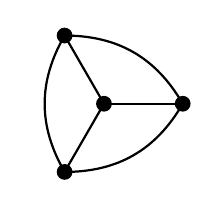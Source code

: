 \usetikzlibrary{patterns}
\begin{tikzpicture}

\tikzstyle{edge} = [draw, thick]
\tikzstyle{vertex} = [draw] 

\begin{scope}[rotate=0]

%\draw[edge] (0:1)--(120:1)--(-120:1)--cycle;
\draw[edge] (0:1) to[bend right] (120:1) to[bend right] (-120:1) to[bend right]  (0:1) ;

\foreach \x in {0,120,-120}{
  \draw[edge] (0,0) -- (\x:1);
  %\draw[fill=white] (\x:1) circle (0.15);
  \fill (\x:1) circle (0.1);
 % \draw[fill=white] (\x+60:2) circle (0.15);

}


\fill (0,0) circle (0.1);

\end{scope}

\end{tikzpicture}